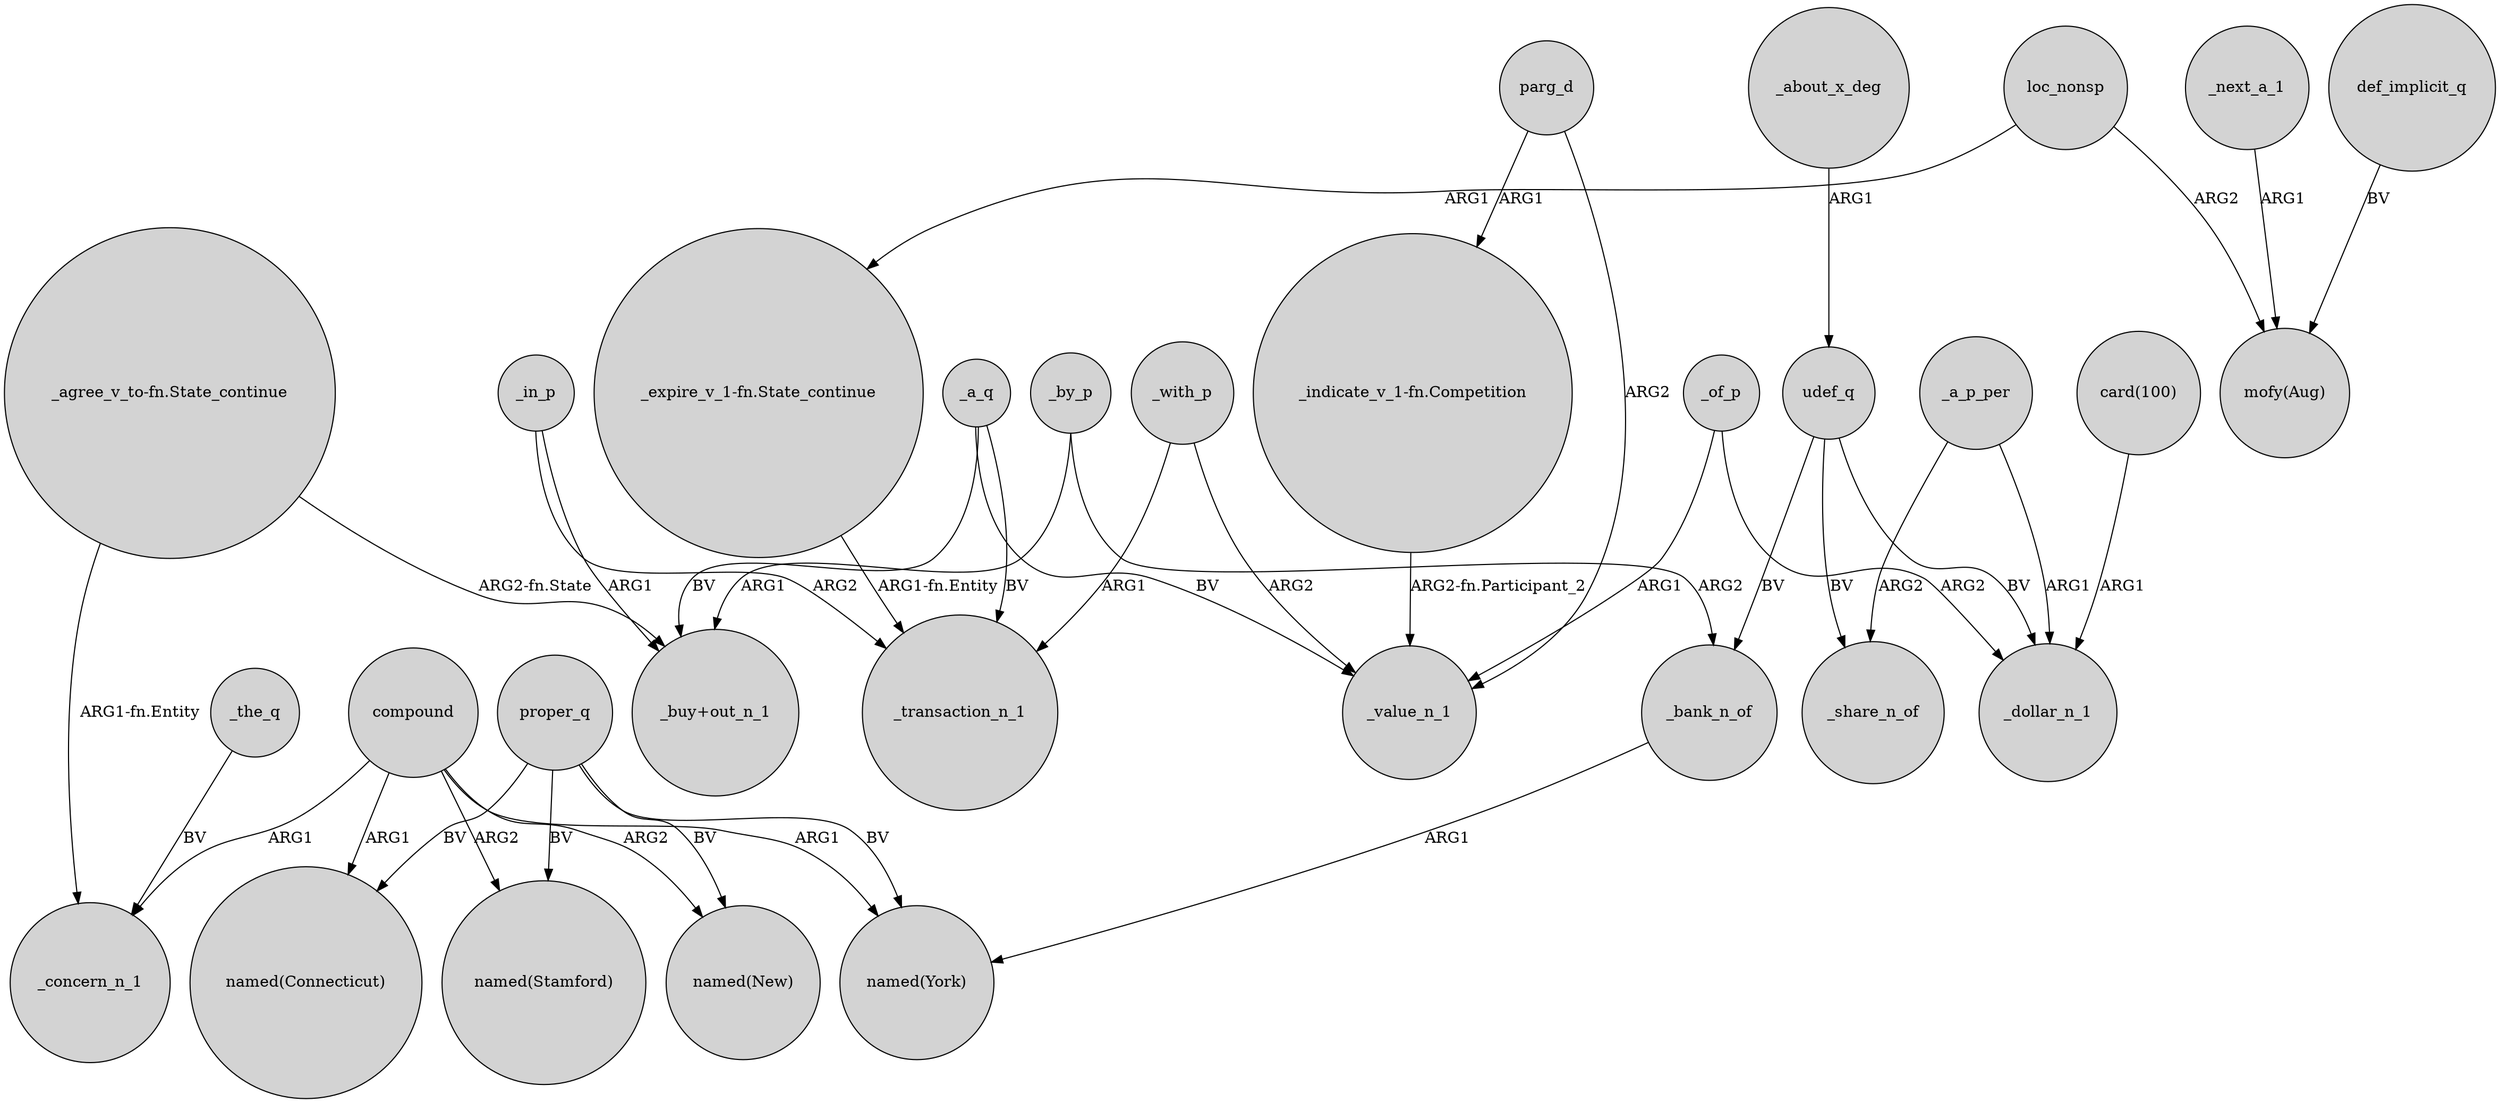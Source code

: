 digraph {
	node [shape=circle style=filled]
	_bank_n_of -> "named(York)" [label=ARG1]
	udef_q -> _bank_n_of [label=BV]
	_by_p -> _bank_n_of [label=ARG2]
	_the_q -> _concern_n_1 [label=BV]
	proper_q -> "named(Connecticut)" [label=BV]
	compound -> "named(Connecticut)" [label=ARG1]
	_a_q -> _transaction_n_1 [label=BV]
	_with_p -> _transaction_n_1 [label=ARG1]
	udef_q -> _dollar_n_1 [label=BV]
	loc_nonsp -> "_expire_v_1-fn.State_continue" [label=ARG1]
	_by_p -> "_buy+out_n_1" [label=ARG1]
	parg_d -> _value_n_1 [label=ARG2]
	_about_x_deg -> udef_q [label=ARG1]
	"_indicate_v_1-fn.Competition" -> _value_n_1 [label="ARG2-fn.Participant_2"]
	compound -> _concern_n_1 [label=ARG1]
	_next_a_1 -> "mofy(Aug)" [label=ARG1]
	parg_d -> "_indicate_v_1-fn.Competition" [label=ARG1]
	_a_p_per -> _share_n_of [label=ARG2]
	_with_p -> _value_n_1 [label=ARG2]
	"_expire_v_1-fn.State_continue" -> _transaction_n_1 [label="ARG1-fn.Entity"]
	proper_q -> "named(New)" [label=BV]
	_in_p -> "_buy+out_n_1" [label=ARG1]
	loc_nonsp -> "mofy(Aug)" [label=ARG2]
	"card(100)" -> _dollar_n_1 [label=ARG1]
	proper_q -> "named(York)" [label=BV]
	udef_q -> _share_n_of [label=BV]
	_of_p -> _value_n_1 [label=ARG1]
	"_agree_v_to-fn.State_continue" -> _concern_n_1 [label="ARG1-fn.Entity"]
	def_implicit_q -> "mofy(Aug)" [label=BV]
	compound -> "named(New)" [label=ARG2]
	compound -> "named(Stamford)" [label=ARG2]
	_a_q -> "_buy+out_n_1" [label=BV]
	_a_p_per -> _dollar_n_1 [label=ARG1]
	proper_q -> "named(Stamford)" [label=BV]
	_in_p -> _transaction_n_1 [label=ARG2]
	_of_p -> _dollar_n_1 [label=ARG2]
	compound -> "named(York)" [label=ARG1]
	"_agree_v_to-fn.State_continue" -> "_buy+out_n_1" [label="ARG2-fn.State"]
	_a_q -> _value_n_1 [label=BV]
}
